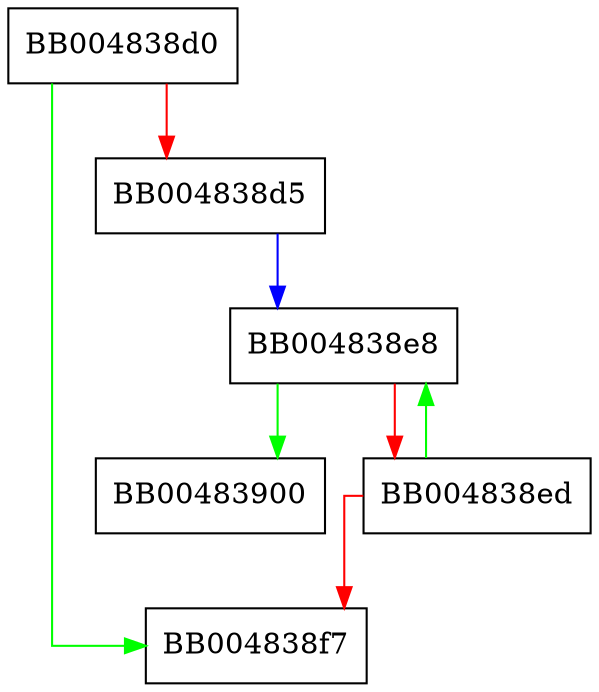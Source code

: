 digraph SSL_CIPHER_get_cipher_nid {
  node [shape="box"];
  graph [splines=ortho];
  BB004838d0 -> BB004838f7 [color="green"];
  BB004838d0 -> BB004838d5 [color="red"];
  BB004838d5 -> BB004838e8 [color="blue"];
  BB004838e8 -> BB00483900 [color="green"];
  BB004838e8 -> BB004838ed [color="red"];
  BB004838ed -> BB004838e8 [color="green"];
  BB004838ed -> BB004838f7 [color="red"];
}